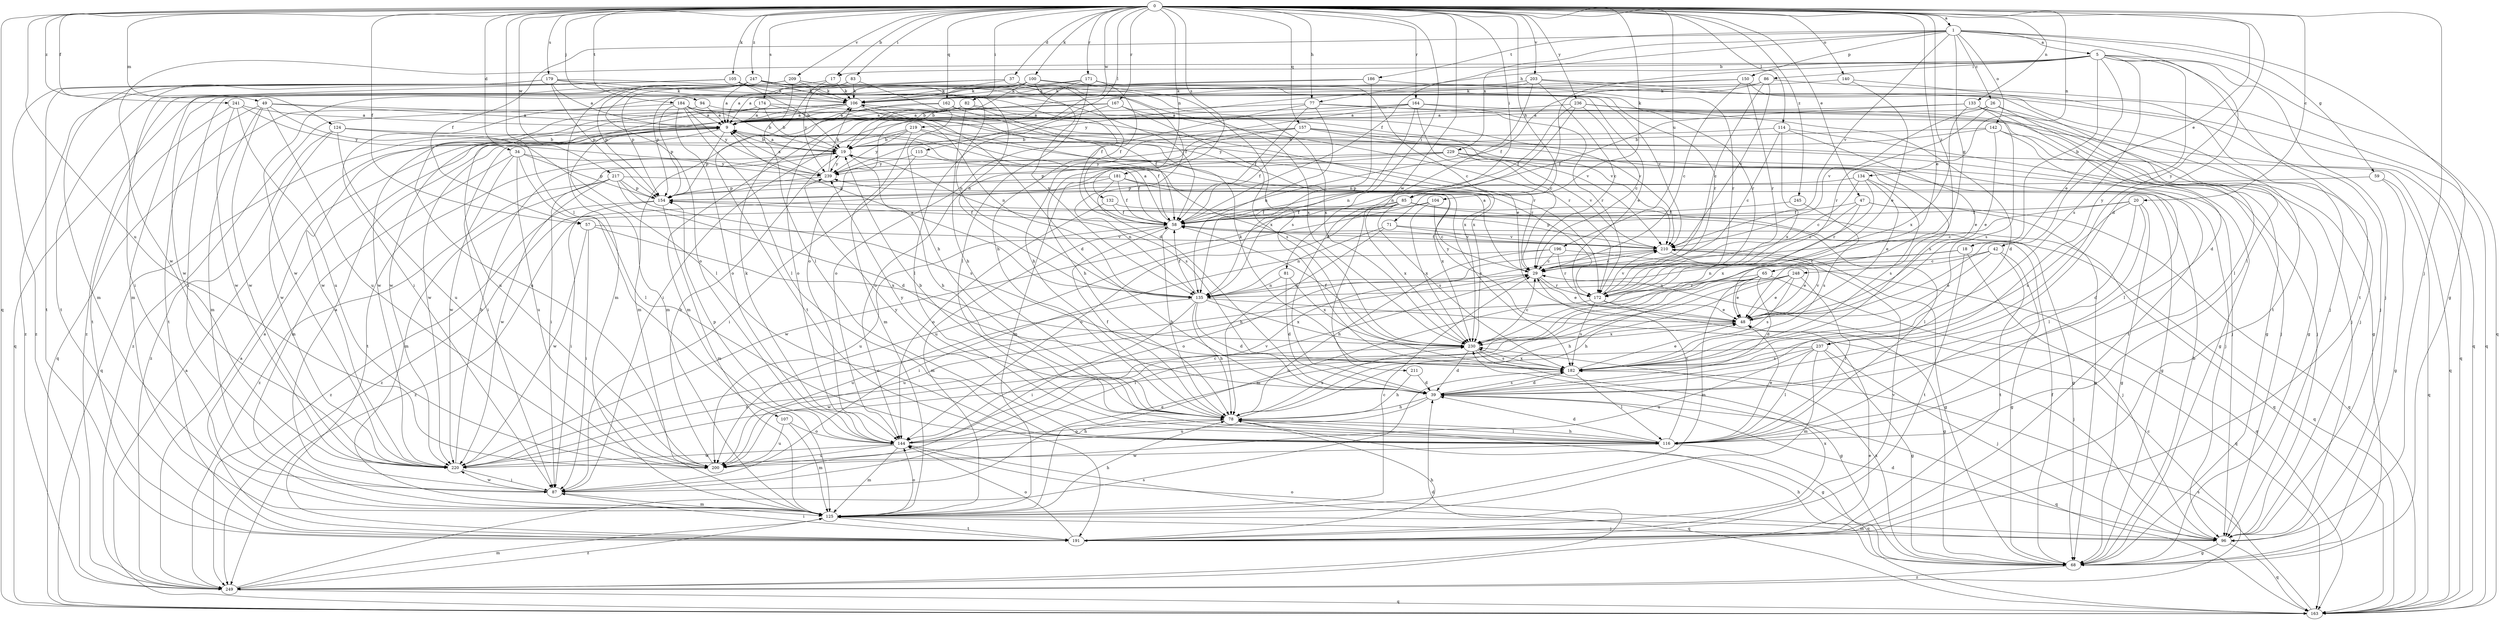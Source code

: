 strict digraph  {
0;
1;
5;
9;
17;
18;
19;
20;
26;
29;
34;
37;
39;
42;
47;
48;
49;
57;
58;
59;
65;
68;
71;
77;
78;
81;
82;
83;
85;
86;
87;
94;
96;
100;
104;
105;
106;
107;
114;
115;
116;
124;
125;
132;
133;
134;
135;
140;
142;
144;
150;
154;
157;
162;
163;
164;
167;
171;
172;
174;
179;
181;
182;
184;
186;
191;
196;
200;
203;
209;
210;
211;
217;
219;
220;
229;
230;
236;
237;
239;
241;
245;
247;
248;
249;
0 -> 1  [label=a];
0 -> 17  [label=b];
0 -> 20  [label=c];
0 -> 34  [label=d];
0 -> 37  [label=d];
0 -> 42  [label=e];
0 -> 47  [label=e];
0 -> 48  [label=e];
0 -> 49  [label=f];
0 -> 57  [label=f];
0 -> 71  [label=h];
0 -> 77  [label=h];
0 -> 81  [label=i];
0 -> 82  [label=i];
0 -> 83  [label=i];
0 -> 85  [label=i];
0 -> 94  [label=j];
0 -> 96  [label=j];
0 -> 100  [label=k];
0 -> 104  [label=k];
0 -> 105  [label=k];
0 -> 107  [label=l];
0 -> 114  [label=l];
0 -> 115  [label=l];
0 -> 124  [label=m];
0 -> 132  [label=n];
0 -> 133  [label=n];
0 -> 134  [label=n];
0 -> 140  [label=o];
0 -> 157  [label=q];
0 -> 162  [label=q];
0 -> 163  [label=q];
0 -> 164  [label=r];
0 -> 167  [label=r];
0 -> 171  [label=r];
0 -> 174  [label=s];
0 -> 179  [label=s];
0 -> 181  [label=s];
0 -> 184  [label=t];
0 -> 196  [label=u];
0 -> 200  [label=u];
0 -> 203  [label=v];
0 -> 209  [label=v];
0 -> 211  [label=w];
0 -> 217  [label=w];
0 -> 219  [label=w];
0 -> 236  [label=y];
0 -> 237  [label=y];
0 -> 241  [label=z];
0 -> 245  [label=z];
0 -> 247  [label=z];
0 -> 248  [label=z];
1 -> 5  [label=a];
1 -> 26  [label=c];
1 -> 39  [label=d];
1 -> 57  [label=f];
1 -> 58  [label=f];
1 -> 59  [label=g];
1 -> 65  [label=g];
1 -> 68  [label=g];
1 -> 142  [label=o];
1 -> 150  [label=p];
1 -> 186  [label=t];
1 -> 210  [label=v];
1 -> 229  [label=x];
5 -> 17  [label=b];
5 -> 18  [label=b];
5 -> 48  [label=e];
5 -> 77  [label=h];
5 -> 85  [label=i];
5 -> 86  [label=i];
5 -> 96  [label=j];
5 -> 163  [label=q];
5 -> 182  [label=s];
5 -> 191  [label=t];
5 -> 220  [label=w];
5 -> 237  [label=y];
9 -> 19  [label=b];
9 -> 154  [label=p];
9 -> 163  [label=q];
9 -> 220  [label=w];
17 -> 106  [label=k];
17 -> 154  [label=p];
17 -> 191  [label=t];
18 -> 29  [label=c];
18 -> 96  [label=j];
18 -> 135  [label=n];
18 -> 191  [label=t];
19 -> 9  [label=a];
19 -> 78  [label=h];
19 -> 87  [label=i];
19 -> 182  [label=s];
19 -> 191  [label=t];
19 -> 239  [label=y];
20 -> 29  [label=c];
20 -> 39  [label=d];
20 -> 58  [label=f];
20 -> 68  [label=g];
20 -> 116  [label=l];
20 -> 182  [label=s];
26 -> 9  [label=a];
26 -> 96  [label=j];
26 -> 116  [label=l];
26 -> 172  [label=r];
26 -> 210  [label=v];
29 -> 9  [label=a];
29 -> 48  [label=e];
29 -> 135  [label=n];
29 -> 172  [label=r];
34 -> 116  [label=l];
34 -> 125  [label=m];
34 -> 154  [label=p];
34 -> 200  [label=u];
34 -> 220  [label=w];
34 -> 239  [label=y];
37 -> 9  [label=a];
37 -> 39  [label=d];
37 -> 58  [label=f];
37 -> 106  [label=k];
37 -> 220  [label=w];
37 -> 230  [label=x];
39 -> 78  [label=h];
39 -> 163  [label=q];
39 -> 182  [label=s];
39 -> 200  [label=u];
42 -> 29  [label=c];
42 -> 48  [label=e];
42 -> 68  [label=g];
42 -> 125  [label=m];
42 -> 191  [label=t];
47 -> 29  [label=c];
47 -> 58  [label=f];
47 -> 68  [label=g];
47 -> 163  [label=q];
47 -> 230  [label=x];
48 -> 210  [label=v];
48 -> 230  [label=x];
48 -> 239  [label=y];
49 -> 9  [label=a];
49 -> 116  [label=l];
49 -> 125  [label=m];
49 -> 191  [label=t];
49 -> 200  [label=u];
49 -> 220  [label=w];
49 -> 230  [label=x];
57 -> 87  [label=i];
57 -> 210  [label=v];
57 -> 220  [label=w];
57 -> 230  [label=x];
58 -> 9  [label=a];
58 -> 78  [label=h];
58 -> 125  [label=m];
58 -> 200  [label=u];
58 -> 210  [label=v];
59 -> 68  [label=g];
59 -> 154  [label=p];
59 -> 163  [label=q];
65 -> 39  [label=d];
65 -> 48  [label=e];
65 -> 78  [label=h];
65 -> 87  [label=i];
65 -> 125  [label=m];
65 -> 163  [label=q];
65 -> 172  [label=r];
68 -> 19  [label=b];
68 -> 58  [label=f];
68 -> 78  [label=h];
68 -> 230  [label=x];
68 -> 249  [label=z];
71 -> 78  [label=h];
71 -> 135  [label=n];
71 -> 163  [label=q];
71 -> 210  [label=v];
77 -> 9  [label=a];
77 -> 58  [label=f];
77 -> 135  [label=n];
77 -> 144  [label=o];
77 -> 163  [label=q];
77 -> 172  [label=r];
78 -> 19  [label=b];
78 -> 58  [label=f];
78 -> 68  [label=g];
78 -> 116  [label=l];
78 -> 144  [label=o];
78 -> 230  [label=x];
78 -> 239  [label=y];
81 -> 39  [label=d];
81 -> 135  [label=n];
81 -> 230  [label=x];
82 -> 9  [label=a];
82 -> 48  [label=e];
82 -> 58  [label=f];
82 -> 78  [label=h];
82 -> 125  [label=m];
82 -> 144  [label=o];
83 -> 78  [label=h];
83 -> 106  [label=k];
83 -> 154  [label=p];
83 -> 239  [label=y];
85 -> 58  [label=f];
85 -> 116  [label=l];
85 -> 144  [label=o];
85 -> 163  [label=q];
85 -> 182  [label=s];
85 -> 220  [label=w];
85 -> 230  [label=x];
85 -> 249  [label=z];
86 -> 29  [label=c];
86 -> 58  [label=f];
86 -> 106  [label=k];
86 -> 163  [label=q];
86 -> 210  [label=v];
87 -> 9  [label=a];
87 -> 48  [label=e];
87 -> 125  [label=m];
87 -> 220  [label=w];
94 -> 9  [label=a];
94 -> 163  [label=q];
94 -> 210  [label=v];
96 -> 39  [label=d];
96 -> 68  [label=g];
96 -> 125  [label=m];
96 -> 144  [label=o];
96 -> 163  [label=q];
100 -> 19  [label=b];
100 -> 87  [label=i];
100 -> 106  [label=k];
100 -> 135  [label=n];
100 -> 172  [label=r];
100 -> 182  [label=s];
100 -> 220  [label=w];
104 -> 29  [label=c];
104 -> 58  [label=f];
104 -> 200  [label=u];
104 -> 230  [label=x];
105 -> 19  [label=b];
105 -> 48  [label=e];
105 -> 87  [label=i];
105 -> 106  [label=k];
105 -> 191  [label=t];
105 -> 210  [label=v];
105 -> 249  [label=z];
106 -> 9  [label=a];
106 -> 39  [label=d];
106 -> 125  [label=m];
106 -> 200  [label=u];
106 -> 210  [label=v];
106 -> 220  [label=w];
107 -> 125  [label=m];
107 -> 144  [label=o];
107 -> 200  [label=u];
114 -> 19  [label=b];
114 -> 29  [label=c];
114 -> 48  [label=e];
114 -> 96  [label=j];
114 -> 230  [label=x];
115 -> 58  [label=f];
115 -> 87  [label=i];
115 -> 239  [label=y];
116 -> 29  [label=c];
116 -> 39  [label=d];
116 -> 48  [label=e];
116 -> 78  [label=h];
116 -> 163  [label=q];
116 -> 220  [label=w];
116 -> 239  [label=y];
124 -> 19  [label=b];
124 -> 96  [label=j];
124 -> 200  [label=u];
124 -> 220  [label=w];
124 -> 249  [label=z];
125 -> 29  [label=c];
125 -> 78  [label=h];
125 -> 96  [label=j];
125 -> 144  [label=o];
125 -> 191  [label=t];
125 -> 249  [label=z];
132 -> 58  [label=f];
132 -> 68  [label=g];
132 -> 144  [label=o];
133 -> 9  [label=a];
133 -> 39  [label=d];
133 -> 58  [label=f];
133 -> 68  [label=g];
133 -> 182  [label=s];
133 -> 230  [label=x];
134 -> 29  [label=c];
134 -> 48  [label=e];
134 -> 154  [label=p];
134 -> 172  [label=r];
134 -> 182  [label=s];
135 -> 9  [label=a];
135 -> 39  [label=d];
135 -> 58  [label=f];
135 -> 78  [label=h];
135 -> 87  [label=i];
135 -> 96  [label=j];
135 -> 200  [label=u];
135 -> 230  [label=x];
140 -> 48  [label=e];
140 -> 96  [label=j];
140 -> 106  [label=k];
142 -> 19  [label=b];
142 -> 48  [label=e];
142 -> 68  [label=g];
142 -> 96  [label=j];
142 -> 239  [label=y];
144 -> 29  [label=c];
144 -> 78  [label=h];
144 -> 106  [label=k];
144 -> 125  [label=m];
144 -> 154  [label=p];
144 -> 163  [label=q];
144 -> 200  [label=u];
144 -> 210  [label=v];
144 -> 220  [label=w];
150 -> 29  [label=c];
150 -> 106  [label=k];
150 -> 172  [label=r];
150 -> 191  [label=t];
150 -> 239  [label=y];
154 -> 58  [label=f];
154 -> 87  [label=i];
154 -> 125  [label=m];
154 -> 249  [label=z];
157 -> 19  [label=b];
157 -> 58  [label=f];
157 -> 78  [label=h];
157 -> 144  [label=o];
157 -> 163  [label=q];
157 -> 182  [label=s];
157 -> 191  [label=t];
162 -> 9  [label=a];
162 -> 125  [label=m];
162 -> 210  [label=v];
162 -> 230  [label=x];
163 -> 9  [label=a];
163 -> 182  [label=s];
164 -> 9  [label=a];
164 -> 29  [label=c];
164 -> 68  [label=g];
164 -> 78  [label=h];
164 -> 87  [label=i];
164 -> 96  [label=j];
164 -> 135  [label=n];
167 -> 9  [label=a];
167 -> 116  [label=l];
167 -> 172  [label=r];
167 -> 182  [label=s];
167 -> 220  [label=w];
171 -> 9  [label=a];
171 -> 29  [label=c];
171 -> 78  [label=h];
171 -> 106  [label=k];
171 -> 116  [label=l];
171 -> 144  [label=o];
172 -> 48  [label=e];
172 -> 68  [label=g];
172 -> 182  [label=s];
172 -> 200  [label=u];
172 -> 210  [label=v];
174 -> 9  [label=a];
174 -> 19  [label=b];
174 -> 135  [label=n];
174 -> 200  [label=u];
174 -> 220  [label=w];
174 -> 230  [label=x];
179 -> 9  [label=a];
179 -> 58  [label=f];
179 -> 106  [label=k];
179 -> 125  [label=m];
179 -> 135  [label=n];
179 -> 154  [label=p];
179 -> 191  [label=t];
179 -> 249  [label=z];
181 -> 58  [label=f];
181 -> 135  [label=n];
181 -> 154  [label=p];
181 -> 182  [label=s];
181 -> 230  [label=x];
181 -> 249  [label=z];
182 -> 39  [label=d];
182 -> 48  [label=e];
182 -> 106  [label=k];
182 -> 116  [label=l];
182 -> 230  [label=x];
184 -> 9  [label=a];
184 -> 19  [label=b];
184 -> 116  [label=l];
184 -> 144  [label=o];
184 -> 154  [label=p];
184 -> 172  [label=r];
184 -> 239  [label=y];
184 -> 249  [label=z];
186 -> 87  [label=i];
186 -> 96  [label=j];
186 -> 106  [label=k];
186 -> 135  [label=n];
191 -> 9  [label=a];
191 -> 78  [label=h];
191 -> 87  [label=i];
191 -> 144  [label=o];
191 -> 210  [label=v];
191 -> 230  [label=x];
196 -> 29  [label=c];
196 -> 78  [label=h];
196 -> 87  [label=i];
196 -> 163  [label=q];
196 -> 172  [label=r];
200 -> 19  [label=b];
203 -> 19  [label=b];
203 -> 29  [label=c];
203 -> 39  [label=d];
203 -> 106  [label=k];
203 -> 116  [label=l];
203 -> 163  [label=q];
209 -> 58  [label=f];
209 -> 106  [label=k];
209 -> 116  [label=l];
209 -> 125  [label=m];
209 -> 144  [label=o];
209 -> 163  [label=q];
209 -> 172  [label=r];
210 -> 29  [label=c];
210 -> 48  [label=e];
210 -> 58  [label=f];
210 -> 68  [label=g];
210 -> 144  [label=o];
210 -> 154  [label=p];
211 -> 39  [label=d];
211 -> 78  [label=h];
217 -> 39  [label=d];
217 -> 68  [label=g];
217 -> 125  [label=m];
217 -> 154  [label=p];
217 -> 182  [label=s];
217 -> 220  [label=w];
217 -> 249  [label=z];
219 -> 19  [label=b];
219 -> 58  [label=f];
219 -> 87  [label=i];
219 -> 125  [label=m];
219 -> 172  [label=r];
219 -> 239  [label=y];
220 -> 19  [label=b];
220 -> 29  [label=c];
220 -> 87  [label=i];
220 -> 230  [label=x];
229 -> 96  [label=j];
229 -> 116  [label=l];
229 -> 125  [label=m];
229 -> 154  [label=p];
229 -> 210  [label=v];
229 -> 239  [label=y];
230 -> 29  [label=c];
230 -> 39  [label=d];
230 -> 58  [label=f];
230 -> 68  [label=g];
230 -> 182  [label=s];
236 -> 9  [label=a];
236 -> 29  [label=c];
236 -> 39  [label=d];
236 -> 58  [label=f];
236 -> 68  [label=g];
236 -> 135  [label=n];
237 -> 68  [label=g];
237 -> 96  [label=j];
237 -> 116  [label=l];
237 -> 125  [label=m];
237 -> 182  [label=s];
237 -> 200  [label=u];
237 -> 220  [label=w];
239 -> 9  [label=a];
239 -> 106  [label=k];
239 -> 154  [label=p];
241 -> 9  [label=a];
241 -> 191  [label=t];
241 -> 200  [label=u];
241 -> 220  [label=w];
241 -> 239  [label=y];
245 -> 58  [label=f];
245 -> 182  [label=s];
247 -> 9  [label=a];
247 -> 106  [label=k];
247 -> 125  [label=m];
247 -> 135  [label=n];
247 -> 154  [label=p];
247 -> 172  [label=r];
247 -> 230  [label=x];
247 -> 249  [label=z];
248 -> 48  [label=e];
248 -> 78  [label=h];
248 -> 116  [label=l];
248 -> 135  [label=n];
248 -> 182  [label=s];
248 -> 200  [label=u];
249 -> 9  [label=a];
249 -> 29  [label=c];
249 -> 39  [label=d];
249 -> 48  [label=e];
249 -> 125  [label=m];
249 -> 163  [label=q];
249 -> 182  [label=s];
}
